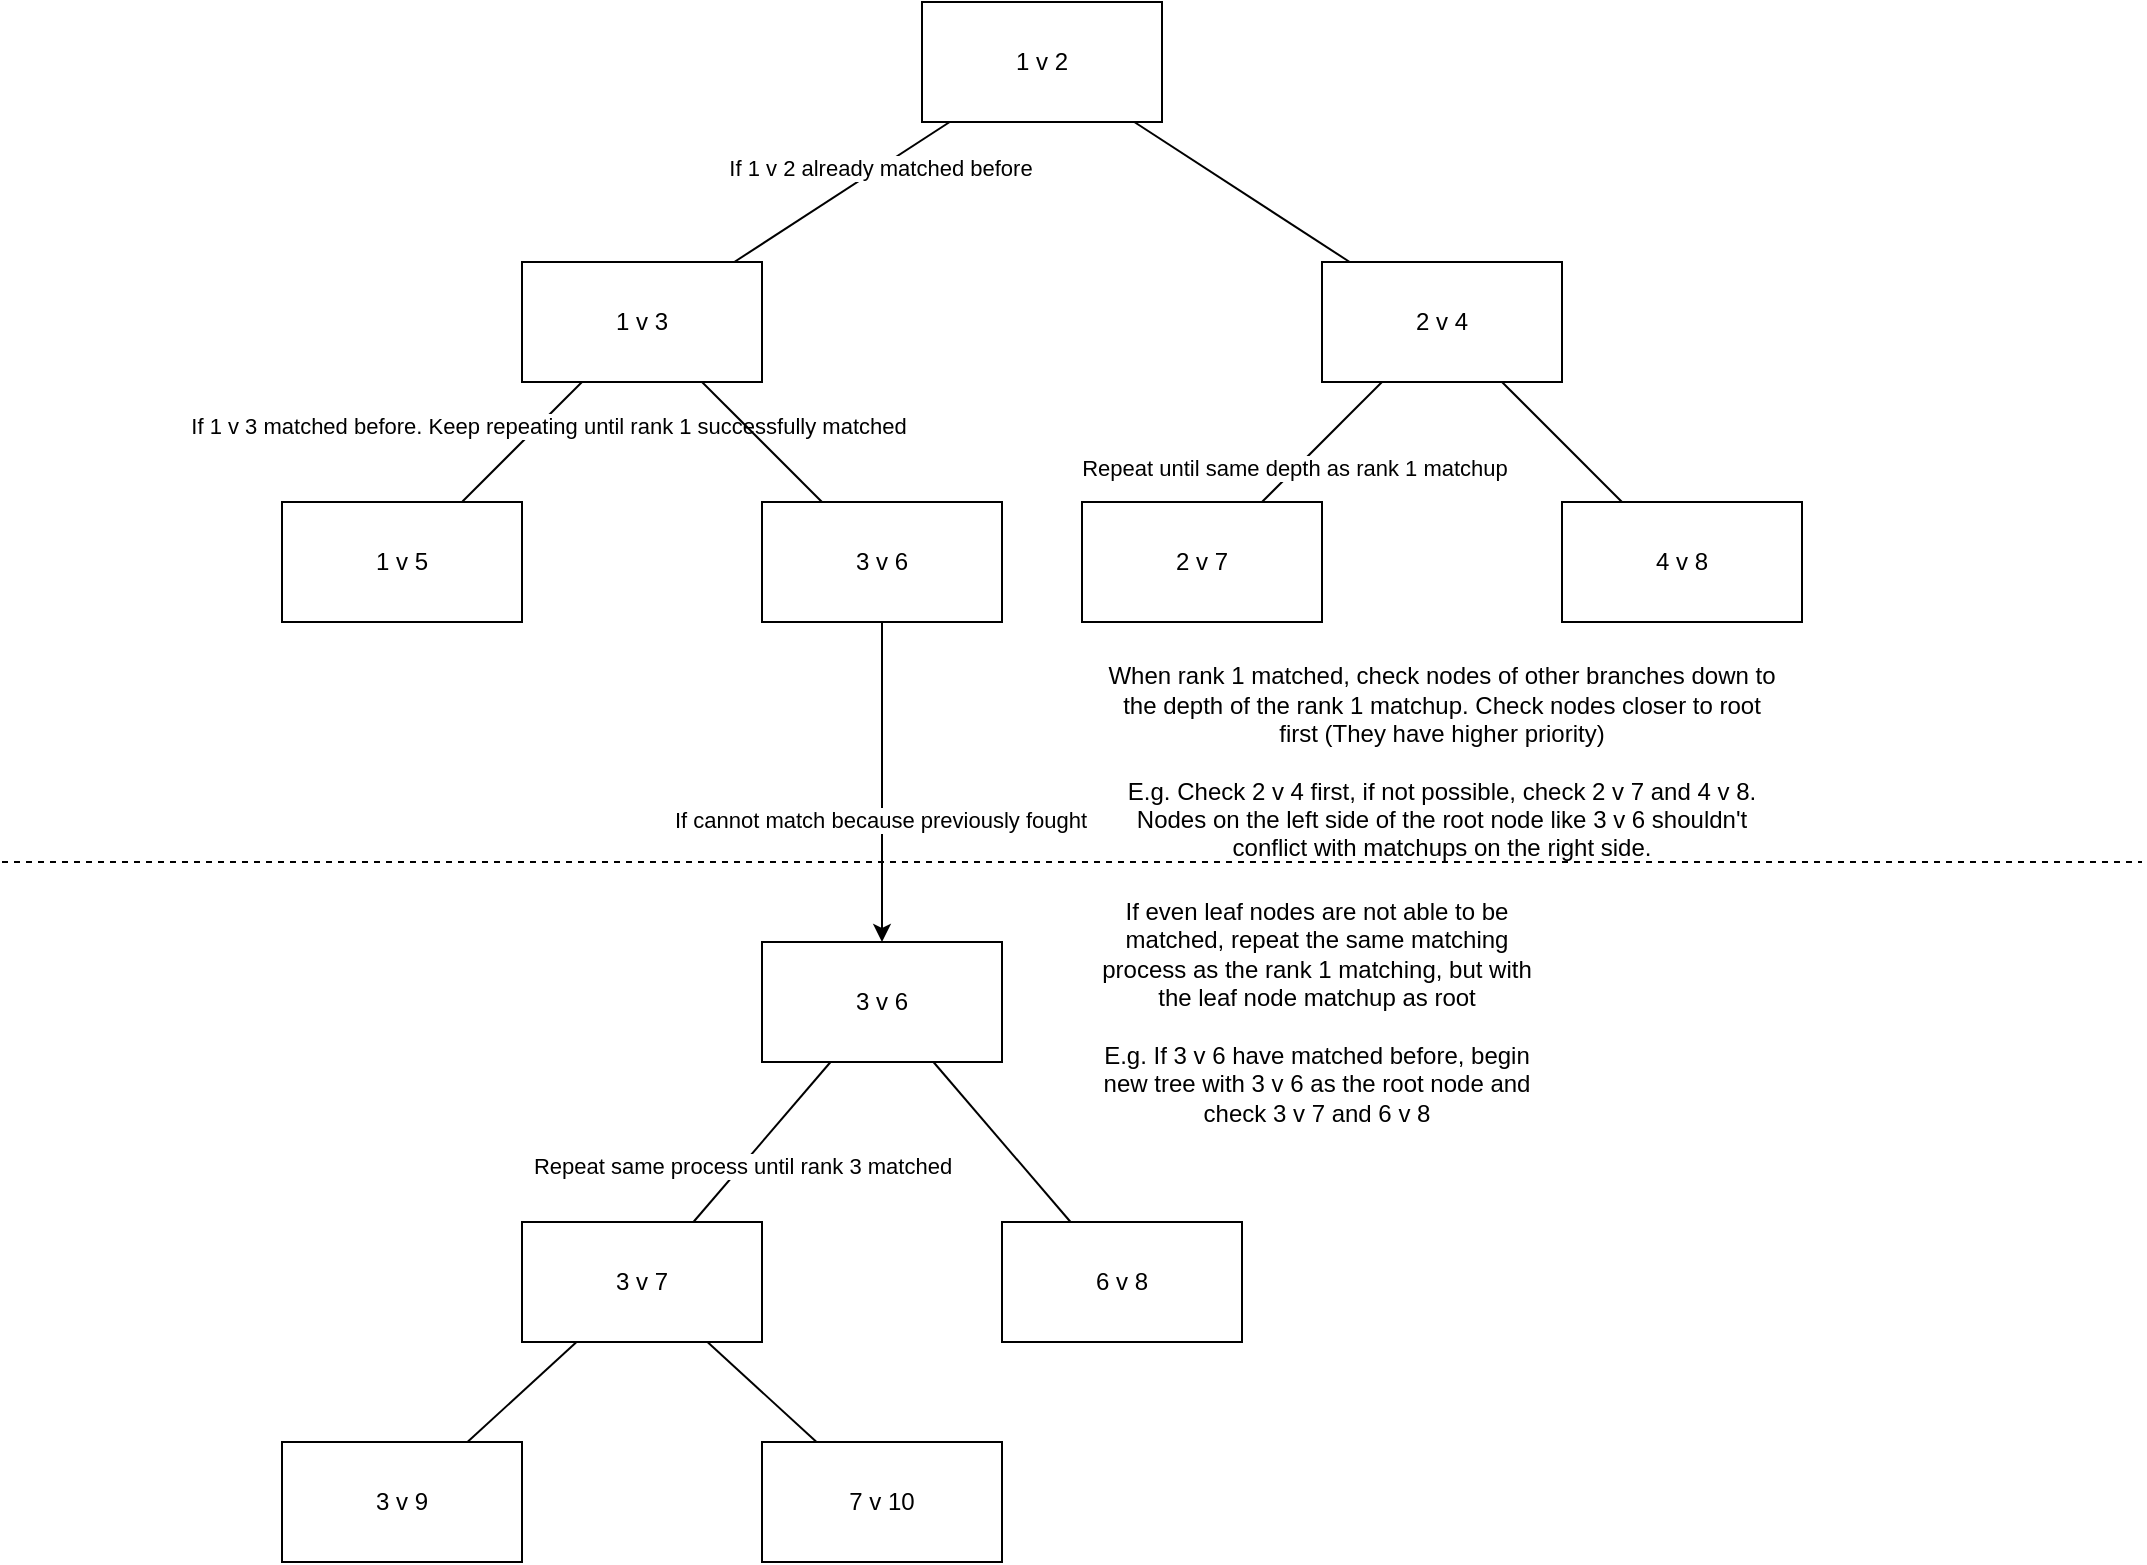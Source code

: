 <mxfile version="21.2.3" type="device">
  <diagram name="Page-1" id="THtZ-wueox46_s1v_odL">
    <mxGraphModel dx="3804" dy="1156" grid="1" gridSize="10" guides="1" tooltips="1" connect="1" arrows="1" fold="1" page="1" pageScale="1" pageWidth="850" pageHeight="1100" math="0" shadow="0">
      <root>
        <mxCell id="0" />
        <mxCell id="1" parent="0" />
        <mxCell id="8bo6Pm36zZ374udtGrMA-2" value="1 v 2" style="rounded=0;whiteSpace=wrap;html=1;" vertex="1" parent="1">
          <mxGeometry x="360" y="270" width="120" height="60" as="geometry" />
        </mxCell>
        <mxCell id="8bo6Pm36zZ374udtGrMA-3" value="1 v 3" style="rounded=0;whiteSpace=wrap;html=1;" vertex="1" parent="1">
          <mxGeometry x="160" y="400" width="120" height="60" as="geometry" />
        </mxCell>
        <mxCell id="8bo6Pm36zZ374udtGrMA-4" value="2 v 4" style="rounded=0;whiteSpace=wrap;html=1;" vertex="1" parent="1">
          <mxGeometry x="560" y="400" width="120" height="60" as="geometry" />
        </mxCell>
        <mxCell id="8bo6Pm36zZ374udtGrMA-5" value="1 v 5" style="rounded=0;whiteSpace=wrap;html=1;" vertex="1" parent="1">
          <mxGeometry x="40" y="520" width="120" height="60" as="geometry" />
        </mxCell>
        <mxCell id="8bo6Pm36zZ374udtGrMA-6" value="3 v 6" style="rounded=0;whiteSpace=wrap;html=1;" vertex="1" parent="1">
          <mxGeometry x="280" y="520" width="120" height="60" as="geometry" />
        </mxCell>
        <mxCell id="8bo6Pm36zZ374udtGrMA-7" value="2 v 7" style="rounded=0;whiteSpace=wrap;html=1;" vertex="1" parent="1">
          <mxGeometry x="440" y="520" width="120" height="60" as="geometry" />
        </mxCell>
        <mxCell id="8bo6Pm36zZ374udtGrMA-8" value="4 v 8" style="rounded=0;whiteSpace=wrap;html=1;" vertex="1" parent="1">
          <mxGeometry x="680" y="520" width="120" height="60" as="geometry" />
        </mxCell>
        <mxCell id="8bo6Pm36zZ374udtGrMA-9" value="" style="endArrow=none;html=1;rounded=0;" edge="1" parent="1" source="8bo6Pm36zZ374udtGrMA-3" target="8bo6Pm36zZ374udtGrMA-2">
          <mxGeometry width="50" height="50" relative="1" as="geometry">
            <mxPoint x="400" y="610" as="sourcePoint" />
            <mxPoint x="450" y="560" as="targetPoint" />
          </mxGeometry>
        </mxCell>
        <mxCell id="8bo6Pm36zZ374udtGrMA-25" value="If 1 v 2 already matched before" style="edgeLabel;html=1;align=center;verticalAlign=middle;resizable=0;points=[];" vertex="1" connectable="0" parent="8bo6Pm36zZ374udtGrMA-9">
          <mxGeometry x="0.328" y="-1" relative="1" as="geometry">
            <mxPoint y="-1" as="offset" />
          </mxGeometry>
        </mxCell>
        <mxCell id="8bo6Pm36zZ374udtGrMA-10" value="" style="endArrow=none;html=1;rounded=0;" edge="1" parent="1" source="8bo6Pm36zZ374udtGrMA-2" target="8bo6Pm36zZ374udtGrMA-4">
          <mxGeometry width="50" height="50" relative="1" as="geometry">
            <mxPoint x="550" y="340" as="sourcePoint" />
            <mxPoint x="600" y="290" as="targetPoint" />
          </mxGeometry>
        </mxCell>
        <mxCell id="8bo6Pm36zZ374udtGrMA-11" value="" style="endArrow=none;html=1;rounded=0;" edge="1" parent="1" source="8bo6Pm36zZ374udtGrMA-5" target="8bo6Pm36zZ374udtGrMA-3">
          <mxGeometry width="50" height="50" relative="1" as="geometry">
            <mxPoint x="323" y="440" as="sourcePoint" />
            <mxPoint x="398" y="340" as="targetPoint" />
          </mxGeometry>
        </mxCell>
        <mxCell id="8bo6Pm36zZ374udtGrMA-26" value="If 1 v 3 matched before. Keep repeating until rank 1 successfully matched" style="edgeLabel;html=1;align=center;verticalAlign=middle;resizable=0;points=[];" vertex="1" connectable="0" parent="8bo6Pm36zZ374udtGrMA-11">
          <mxGeometry x="0.383" y="-4" relative="1" as="geometry">
            <mxPoint x="-1" as="offset" />
          </mxGeometry>
        </mxCell>
        <mxCell id="8bo6Pm36zZ374udtGrMA-12" value="" style="endArrow=none;html=1;rounded=0;" edge="1" parent="1" source="8bo6Pm36zZ374udtGrMA-6" target="8bo6Pm36zZ374udtGrMA-3">
          <mxGeometry width="50" height="50" relative="1" as="geometry">
            <mxPoint x="188" y="560" as="sourcePoint" />
            <mxPoint x="263" y="500" as="targetPoint" />
          </mxGeometry>
        </mxCell>
        <mxCell id="8bo6Pm36zZ374udtGrMA-13" value="" style="endArrow=none;html=1;rounded=0;" edge="1" parent="1" source="8bo6Pm36zZ374udtGrMA-7" target="8bo6Pm36zZ374udtGrMA-4">
          <mxGeometry width="50" height="50" relative="1" as="geometry">
            <mxPoint x="338" y="560" as="sourcePoint" />
            <mxPoint x="313" y="500" as="targetPoint" />
          </mxGeometry>
        </mxCell>
        <mxCell id="8bo6Pm36zZ374udtGrMA-24" value="Repeat until same depth as rank 1 matchup" style="edgeLabel;html=1;align=center;verticalAlign=middle;resizable=0;points=[];" vertex="1" connectable="0" parent="8bo6Pm36zZ374udtGrMA-13">
          <mxGeometry x="-0.45" y="1" relative="1" as="geometry">
            <mxPoint as="offset" />
          </mxGeometry>
        </mxCell>
        <mxCell id="8bo6Pm36zZ374udtGrMA-14" value="" style="endArrow=none;html=1;rounded=0;" edge="1" parent="1" source="8bo6Pm36zZ374udtGrMA-8" target="8bo6Pm36zZ374udtGrMA-4">
          <mxGeometry width="50" height="50" relative="1" as="geometry">
            <mxPoint x="548" y="560" as="sourcePoint" />
            <mxPoint x="543" y="500" as="targetPoint" />
          </mxGeometry>
        </mxCell>
        <mxCell id="8bo6Pm36zZ374udtGrMA-15" value="3 v 6" style="rounded=0;whiteSpace=wrap;html=1;" vertex="1" parent="1">
          <mxGeometry x="280" y="740" width="120" height="60" as="geometry" />
        </mxCell>
        <mxCell id="8bo6Pm36zZ374udtGrMA-16" value="3 v 7" style="rounded=0;whiteSpace=wrap;html=1;" vertex="1" parent="1">
          <mxGeometry x="160" y="880" width="120" height="60" as="geometry" />
        </mxCell>
        <mxCell id="8bo6Pm36zZ374udtGrMA-18" value="6 v 8" style="rounded=0;whiteSpace=wrap;html=1;" vertex="1" parent="1">
          <mxGeometry x="400" y="880" width="120" height="60" as="geometry" />
        </mxCell>
        <mxCell id="8bo6Pm36zZ374udtGrMA-19" value="" style="endArrow=none;html=1;rounded=0;" edge="1" parent="1" source="8bo6Pm36zZ374udtGrMA-15" target="8bo6Pm36zZ374udtGrMA-16">
          <mxGeometry width="50" height="50" relative="1" as="geometry">
            <mxPoint x="400" y="610" as="sourcePoint" />
            <mxPoint x="450" y="560" as="targetPoint" />
          </mxGeometry>
        </mxCell>
        <mxCell id="8bo6Pm36zZ374udtGrMA-23" value="Repeat same process until rank 3 matched" style="edgeLabel;html=1;align=center;verticalAlign=middle;resizable=0;points=[];" vertex="1" connectable="0" parent="8bo6Pm36zZ374udtGrMA-19">
          <mxGeometry x="0.296" relative="1" as="geometry">
            <mxPoint as="offset" />
          </mxGeometry>
        </mxCell>
        <mxCell id="8bo6Pm36zZ374udtGrMA-20" value="" style="endArrow=none;html=1;rounded=0;" edge="1" parent="1" source="8bo6Pm36zZ374udtGrMA-15" target="8bo6Pm36zZ374udtGrMA-18">
          <mxGeometry width="50" height="50" relative="1" as="geometry">
            <mxPoint x="324" y="810" as="sourcePoint" />
            <mxPoint x="256" y="890" as="targetPoint" />
          </mxGeometry>
        </mxCell>
        <mxCell id="8bo6Pm36zZ374udtGrMA-21" value="" style="endArrow=classic;html=1;rounded=0;" edge="1" parent="1" source="8bo6Pm36zZ374udtGrMA-6" target="8bo6Pm36zZ374udtGrMA-15">
          <mxGeometry width="50" height="50" relative="1" as="geometry">
            <mxPoint x="400" y="610" as="sourcePoint" />
            <mxPoint x="450" y="560" as="targetPoint" />
          </mxGeometry>
        </mxCell>
        <mxCell id="8bo6Pm36zZ374udtGrMA-22" value="If cannot match because previously fought" style="edgeLabel;html=1;align=center;verticalAlign=middle;resizable=0;points=[];" vertex="1" connectable="0" parent="8bo6Pm36zZ374udtGrMA-21">
          <mxGeometry x="0.237" y="-1" relative="1" as="geometry">
            <mxPoint as="offset" />
          </mxGeometry>
        </mxCell>
        <mxCell id="8bo6Pm36zZ374udtGrMA-27" value="If even leaf nodes are not able to be matched, repeat the same matching process as the rank 1 matching, but with the leaf node matchup as root&lt;br&gt;&lt;br&gt;E.g. If 3 v 6 have matched before, begin new tree with 3 v 6 as the root node and check 3 v 7 and 6 v 8" style="text;html=1;strokeColor=none;fillColor=none;align=center;verticalAlign=middle;whiteSpace=wrap;rounded=0;" vertex="1" parent="1">
          <mxGeometry x="440" y="730" width="235" height="90" as="geometry" />
        </mxCell>
        <mxCell id="8bo6Pm36zZ374udtGrMA-28" value="3 v 9" style="rounded=0;whiteSpace=wrap;html=1;" vertex="1" parent="1">
          <mxGeometry x="40" y="990" width="120" height="60" as="geometry" />
        </mxCell>
        <mxCell id="8bo6Pm36zZ374udtGrMA-29" value="7 v 10" style="rounded=0;whiteSpace=wrap;html=1;" vertex="1" parent="1">
          <mxGeometry x="280" y="990" width="120" height="60" as="geometry" />
        </mxCell>
        <mxCell id="8bo6Pm36zZ374udtGrMA-30" value="" style="endArrow=none;html=1;rounded=0;" edge="1" parent="1" source="8bo6Pm36zZ374udtGrMA-28" target="8bo6Pm36zZ374udtGrMA-16">
          <mxGeometry width="50" height="50" relative="1" as="geometry">
            <mxPoint x="400" y="940" as="sourcePoint" />
            <mxPoint x="450" y="890" as="targetPoint" />
          </mxGeometry>
        </mxCell>
        <mxCell id="8bo6Pm36zZ374udtGrMA-31" value="" style="endArrow=none;html=1;rounded=0;" edge="1" parent="1" source="8bo6Pm36zZ374udtGrMA-16" target="8bo6Pm36zZ374udtGrMA-29">
          <mxGeometry width="50" height="50" relative="1" as="geometry">
            <mxPoint x="400" y="940" as="sourcePoint" />
            <mxPoint x="450" y="890" as="targetPoint" />
          </mxGeometry>
        </mxCell>
        <mxCell id="8bo6Pm36zZ374udtGrMA-32" value="When rank 1 matched, check nodes of other branches down to the depth of the rank 1 matchup. Check nodes closer to root first (They have higher priority)&lt;br style=&quot;border-color: var(--border-color);&quot;&gt;&lt;br style=&quot;border-color: var(--border-color);&quot;&gt;E.g. Check 2 v 4 first, if not possible, check 2 v 7 and 4 v 8.&lt;br&gt;Nodes on the left side of the root node like 3 v 6 shouldn&#39;t conflict with matchups on the right side." style="text;html=1;strokeColor=none;fillColor=none;align=center;verticalAlign=middle;whiteSpace=wrap;rounded=0;" vertex="1" parent="1">
          <mxGeometry x="450" y="590" width="340" height="120" as="geometry" />
        </mxCell>
        <mxCell id="8bo6Pm36zZ374udtGrMA-34" value="" style="endArrow=none;dashed=1;html=1;rounded=0;" edge="1" parent="1">
          <mxGeometry width="50" height="50" relative="1" as="geometry">
            <mxPoint x="-100" y="700" as="sourcePoint" />
            <mxPoint x="970" y="700" as="targetPoint" />
          </mxGeometry>
        </mxCell>
      </root>
    </mxGraphModel>
  </diagram>
</mxfile>
